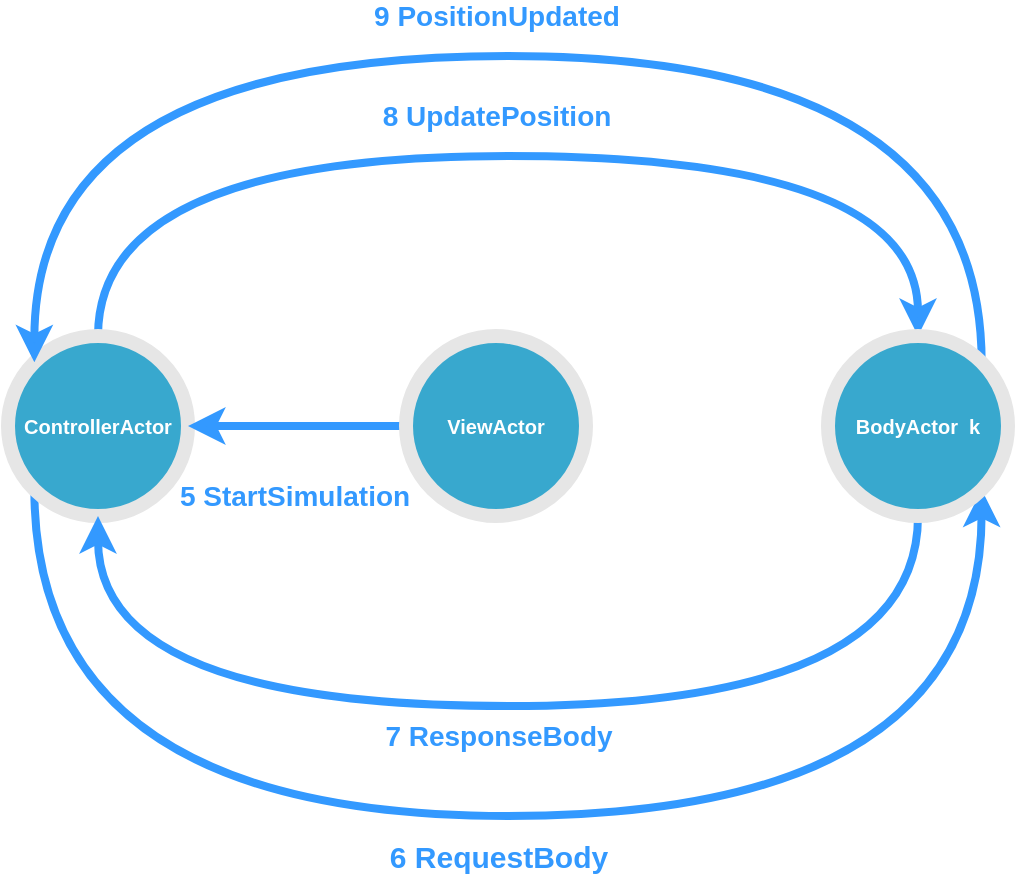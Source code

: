 <mxfile version="20.0.1" type="device"><diagram id="yBA4Oni4PlioTrrxNGuq" name="Page-1"><mxGraphModel dx="981" dy="542" grid="1" gridSize="10" guides="1" tooltips="1" connect="1" arrows="1" fold="1" page="1" pageScale="1" pageWidth="827" pageHeight="1169" math="0" shadow="0"><root><mxCell id="0"/><mxCell id="1" parent="0"/><mxCell id="qHPBBl44Rf3xfuUqWAed-34" style="edgeStyle=orthogonalEdgeStyle;curved=1;rounded=0;orthogonalLoop=1;jettySize=auto;html=1;entryX=1;entryY=1;entryDx=0;entryDy=0;fontSize=15;fontColor=#3399FF;strokeColor=#3399FF;strokeWidth=4;exitX=0;exitY=1;exitDx=0;exitDy=0;" edge="1" parent="1" source="qHPBBl44Rf3xfuUqWAed-5" target="qHPBBl44Rf3xfuUqWAed-8"><mxGeometry relative="1" as="geometry"><mxPoint x="180.0" y="175.0" as="sourcePoint"/><mxPoint x="678.97" y="260.03" as="targetPoint"/><Array as="points"><mxPoint x="193" y="450"/><mxPoint x="667" y="450"/></Array></mxGeometry></mxCell><mxCell id="qHPBBl44Rf3xfuUqWAed-35" value="&lt;b&gt;6 RequestBody&lt;/b&gt;" style="edgeLabel;html=1;align=center;verticalAlign=middle;resizable=0;points=[];fontSize=15;fontColor=#3399FF;" vertex="1" connectable="0" parent="qHPBBl44Rf3xfuUqWAed-34"><mxGeometry x="-0.041" y="-1" relative="1" as="geometry"><mxPoint x="11" y="19" as="offset"/></mxGeometry></mxCell><mxCell id="qHPBBl44Rf3xfuUqWAed-41" style="edgeStyle=orthogonalEdgeStyle;curved=1;rounded=0;orthogonalLoop=1;jettySize=auto;html=1;entryX=0.5;entryY=0;entryDx=0;entryDy=0;fontSize=14;fontColor=#3399FF;strokeColor=#3399FF;strokeWidth=4;exitX=0.5;exitY=0;exitDx=0;exitDy=0;" edge="1" parent="1" source="qHPBBl44Rf3xfuUqWAed-5" target="qHPBBl44Rf3xfuUqWAed-8"><mxGeometry relative="1" as="geometry"><Array as="points"><mxPoint x="225" y="120"/><mxPoint x="635" y="120"/></Array></mxGeometry></mxCell><mxCell id="qHPBBl44Rf3xfuUqWAed-42" value="&lt;b&gt;8 UpdatePosition&lt;/b&gt;" style="edgeLabel;html=1;align=center;verticalAlign=middle;resizable=0;points=[];fontSize=14;fontColor=#3399FF;" vertex="1" connectable="0" parent="qHPBBl44Rf3xfuUqWAed-41"><mxGeometry x="-0.035" relative="1" as="geometry"><mxPoint x="4" y="-20" as="offset"/></mxGeometry></mxCell><mxCell id="qHPBBl44Rf3xfuUqWAed-5" value="ControllerActor" style="ellipse;whiteSpace=wrap;html=1;aspect=fixed;fillColor=#38a8ce;strokeColor=#E6E6E6;strokeWidth=7;sketch=0;fontSize=10;fontColor=#FFFFFF;fontStyle=1" vertex="1" parent="1"><mxGeometry x="180" y="210" width="90" height="90" as="geometry"/></mxCell><mxCell id="qHPBBl44Rf3xfuUqWAed-36" style="edgeStyle=orthogonalEdgeStyle;curved=1;rounded=0;orthogonalLoop=1;jettySize=auto;html=1;entryX=1;entryY=0.5;entryDx=0;entryDy=0;fontSize=15;fontColor=#3399FF;strokeColor=#3399FF;strokeWidth=4;" edge="1" parent="1" source="qHPBBl44Rf3xfuUqWAed-7" target="qHPBBl44Rf3xfuUqWAed-5"><mxGeometry relative="1" as="geometry"/></mxCell><mxCell id="qHPBBl44Rf3xfuUqWAed-37" value="5 StartSimulation" style="edgeLabel;html=1;align=center;verticalAlign=middle;resizable=0;points=[];fontSize=14;fontColor=#3399FF;fontStyle=1" vertex="1" connectable="0" parent="qHPBBl44Rf3xfuUqWAed-36"><mxGeometry x="0.228" y="1" relative="1" as="geometry"><mxPoint x="11" y="34" as="offset"/></mxGeometry></mxCell><mxCell id="qHPBBl44Rf3xfuUqWAed-7" value="ViewActor" style="ellipse;whiteSpace=wrap;html=1;aspect=fixed;fillColor=#38a8ce;strokeColor=#E6E6E6;strokeWidth=7;sketch=0;fontSize=10;fontColor=#FFFFFF;fontStyle=1" vertex="1" parent="1"><mxGeometry x="379" y="210" width="90" height="90" as="geometry"/></mxCell><mxCell id="qHPBBl44Rf3xfuUqWAed-38" style="edgeStyle=orthogonalEdgeStyle;curved=1;rounded=0;orthogonalLoop=1;jettySize=auto;html=1;entryX=0.5;entryY=1;entryDx=0;entryDy=0;fontSize=14;fontColor=#3399FF;strokeColor=#3399FF;strokeWidth=4;exitX=0.5;exitY=1;exitDx=0;exitDy=0;" edge="1" parent="1" source="qHPBBl44Rf3xfuUqWAed-8" target="qHPBBl44Rf3xfuUqWAed-5"><mxGeometry relative="1" as="geometry"><mxPoint x="665.79" y="291.85" as="sourcePoint"/><mxPoint x="192.15" y="291.85" as="targetPoint"/><Array as="points"><mxPoint x="635" y="395"/><mxPoint x="225" y="395"/></Array></mxGeometry></mxCell><mxCell id="qHPBBl44Rf3xfuUqWAed-39" value="&lt;b&gt;7&amp;nbsp;ResponseBody&lt;/b&gt;" style="edgeLabel;html=1;align=center;verticalAlign=middle;resizable=0;points=[];fontSize=14;fontColor=#3399FF;" vertex="1" connectable="0" parent="qHPBBl44Rf3xfuUqWAed-38"><mxGeometry x="0.089" y="-5" relative="1" as="geometry"><mxPoint x="21" y="20" as="offset"/></mxGeometry></mxCell><mxCell id="qHPBBl44Rf3xfuUqWAed-43" style="edgeStyle=orthogonalEdgeStyle;curved=1;rounded=0;orthogonalLoop=1;jettySize=auto;html=1;entryX=0;entryY=0;entryDx=0;entryDy=0;fontSize=14;fontColor=#3399FF;strokeColor=#3399FF;strokeWidth=4;exitX=1;exitY=0;exitDx=0;exitDy=0;" edge="1" parent="1" source="qHPBBl44Rf3xfuUqWAed-8" target="qHPBBl44Rf3xfuUqWAed-5"><mxGeometry relative="1" as="geometry"><Array as="points"><mxPoint x="667" y="70"/><mxPoint x="193" y="70"/></Array></mxGeometry></mxCell><mxCell id="qHPBBl44Rf3xfuUqWAed-44" value="&lt;b&gt;9 PositionUpdated&lt;/b&gt;" style="edgeLabel;html=1;align=center;verticalAlign=middle;resizable=0;points=[];fontSize=14;fontColor=#3399FF;" vertex="1" connectable="0" parent="qHPBBl44Rf3xfuUqWAed-43"><mxGeometry x="0.083" y="2" relative="1" as="geometry"><mxPoint x="26" y="-22" as="offset"/></mxGeometry></mxCell><mxCell id="qHPBBl44Rf3xfuUqWAed-8" value="BodyActor&amp;nbsp; k" style="ellipse;whiteSpace=wrap;html=1;aspect=fixed;fillColor=#38a8ce;strokeColor=#E6E6E6;strokeWidth=7;sketch=0;fontSize=10;fontColor=#FFFFFF;fontStyle=1" vertex="1" parent="1"><mxGeometry x="590" y="210" width="90" height="90" as="geometry"/></mxCell></root></mxGraphModel></diagram></mxfile>